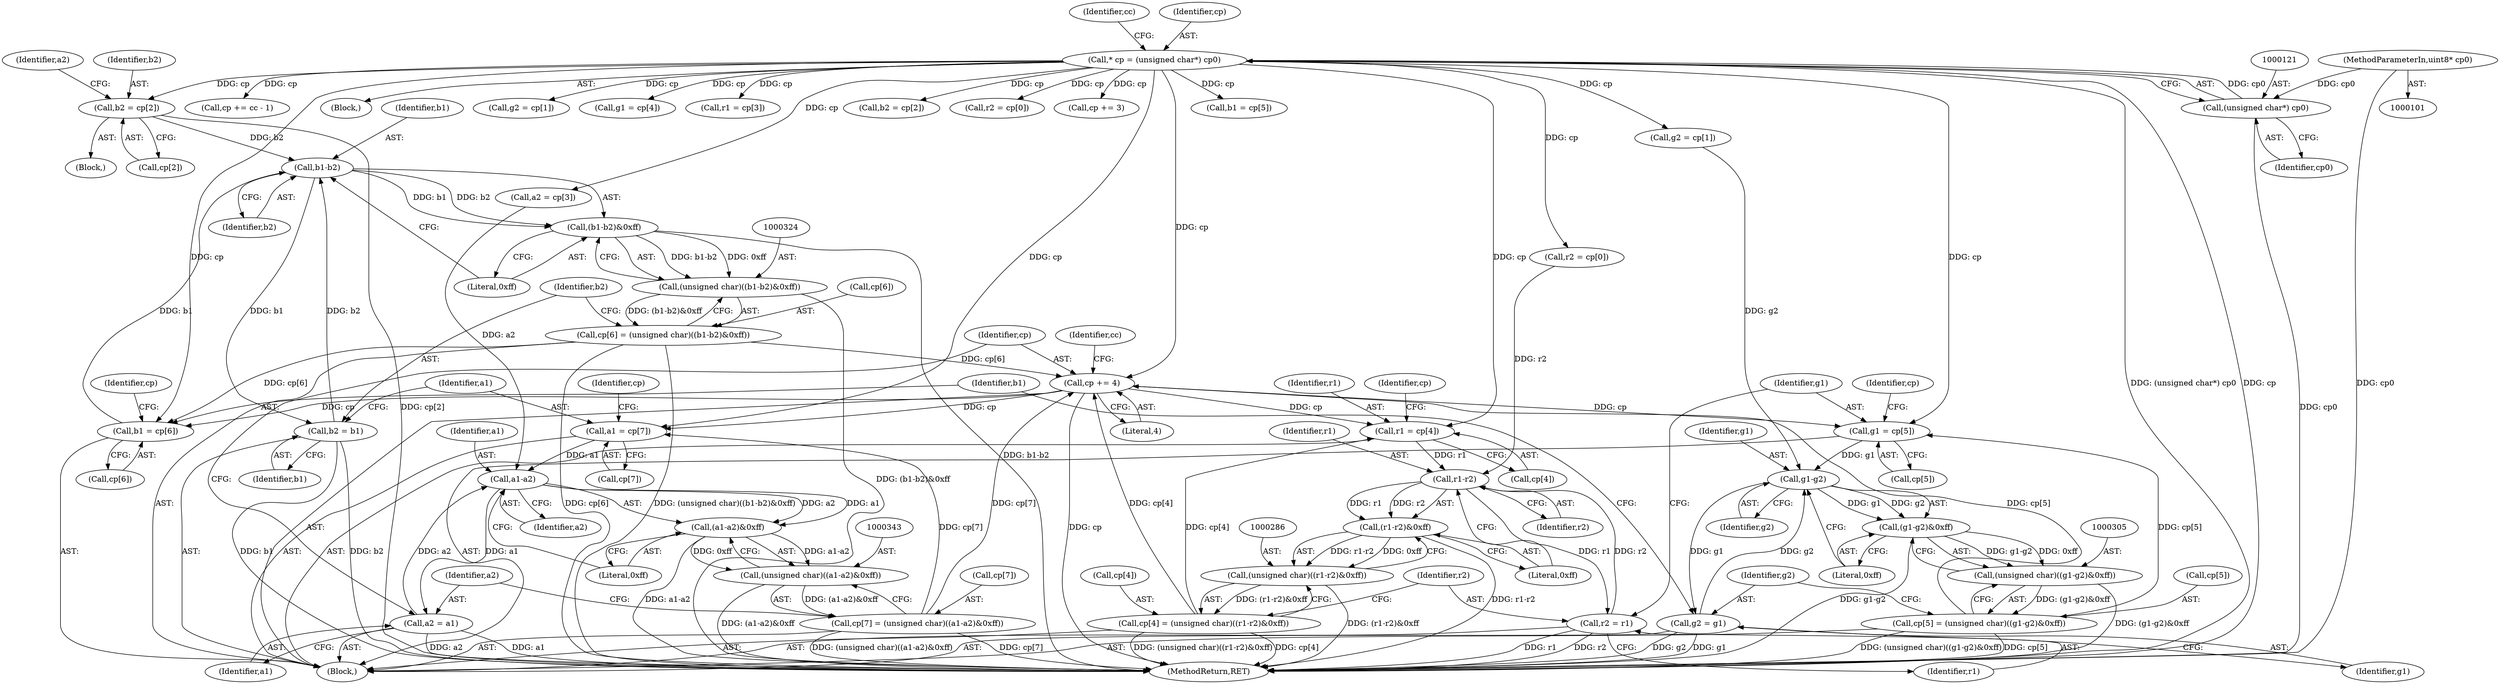 digraph "0_libtiff_3ca657a8793dd011bf869695d72ad31c779c3cc1_10@pointer" {
"1000263" [label="(Call,b2 = cp[2])"];
"1000118" [label="(Call,* cp = (unsigned char*) cp0)"];
"1000120" [label="(Call,(unsigned char*) cp0)"];
"1000103" [label="(MethodParameterIn,uint8* cp0)"];
"1000326" [label="(Call,b1-b2)"];
"1000325" [label="(Call,(b1-b2)&0xff)"];
"1000323" [label="(Call,(unsigned char)((b1-b2)&0xff))"];
"1000319" [label="(Call,cp[6] = (unsigned char)((b1-b2)&0xff))"];
"1000314" [label="(Call,b1 = cp[6])"];
"1000352" [label="(Call,cp += 4)"];
"1000276" [label="(Call,r1 = cp[4])"];
"1000288" [label="(Call,r1-r2)"];
"1000287" [label="(Call,(r1-r2)&0xff)"];
"1000285" [label="(Call,(unsigned char)((r1-r2)&0xff))"];
"1000281" [label="(Call,cp[4] = (unsigned char)((r1-r2)&0xff))"];
"1000292" [label="(Call,r2 = r1)"];
"1000295" [label="(Call,g1 = cp[5])"];
"1000307" [label="(Call,g1-g2)"];
"1000306" [label="(Call,(g1-g2)&0xff)"];
"1000304" [label="(Call,(unsigned char)((g1-g2)&0xff))"];
"1000300" [label="(Call,cp[5] = (unsigned char)((g1-g2)&0xff))"];
"1000311" [label="(Call,g2 = g1)"];
"1000333" [label="(Call,a1 = cp[7])"];
"1000345" [label="(Call,a1-a2)"];
"1000344" [label="(Call,(a1-a2)&0xff)"];
"1000342" [label="(Call,(unsigned char)((a1-a2)&0xff))"];
"1000338" [label="(Call,cp[7] = (unsigned char)((a1-a2)&0xff))"];
"1000349" [label="(Call,a2 = a1)"];
"1000330" [label="(Call,b2 = b1)"];
"1000345" [label="(Call,a1-a2)"];
"1000340" [label="(Identifier,cp)"];
"1000276" [label="(Call,r1 = cp[4])"];
"1000281" [label="(Call,cp[4] = (unsigned char)((r1-r2)&0xff))"];
"1000270" [label="(Identifier,a2)"];
"1000103" [label="(MethodParameterIn,uint8* cp0)"];
"1000105" [label="(Block,)"];
"1000251" [label="(Call,r2 = cp[0])"];
"1000162" [label="(Call,g2 = cp[1])"];
"1000314" [label="(Call,b1 = cp[6])"];
"1000351" [label="(Identifier,a1)"];
"1000194" [label="(Call,g1 = cp[4])"];
"1000175" [label="(Call,r1 = cp[3])"];
"1000122" [label="(Identifier,cp0)"];
"1000334" [label="(Identifier,a1)"];
"1000263" [label="(Call,b2 = cp[2])"];
"1000311" [label="(Call,g2 = g1)"];
"1000321" [label="(Identifier,cp)"];
"1000275" [label="(Block,)"];
"1000285" [label="(Call,(unsigned char)((r1-r2)&0xff))"];
"1000320" [label="(Call,cp[6])"];
"1000316" [label="(Call,cp[6])"];
"1000309" [label="(Identifier,g2)"];
"1000331" [label="(Identifier,b2)"];
"1000362" [label="(Call,cp += cc - 1)"];
"1000289" [label="(Identifier,r1)"];
"1000342" [label="(Call,(unsigned char)((a1-a2)&0xff))"];
"1000126" [label="(Identifier,cc)"];
"1000313" [label="(Identifier,g1)"];
"1000319" [label="(Call,cp[6] = (unsigned char)((b1-b2)&0xff))"];
"1000326" [label="(Call,b1-b2)"];
"1000168" [label="(Call,b2 = cp[2])"];
"1000357" [label="(Identifier,cc)"];
"1000304" [label="(Call,(unsigned char)((g1-g2)&0xff))"];
"1000156" [label="(Call,r2 = cp[0])"];
"1000269" [label="(Call,a2 = cp[3])"];
"1000312" [label="(Identifier,g2)"];
"1000315" [label="(Identifier,b1)"];
"1000338" [label="(Call,cp[7] = (unsigned char)((a1-a2)&0xff))"];
"1000297" [label="(Call,cp[5])"];
"1000350" [label="(Identifier,a2)"];
"1000328" [label="(Identifier,b2)"];
"1000295" [label="(Call,g1 = cp[5])"];
"1000327" [label="(Identifier,b1)"];
"1000332" [label="(Identifier,b1)"];
"1000278" [label="(Call,cp[4])"];
"1000333" [label="(Call,a1 = cp[7])"];
"1000277" [label="(Identifier,r1)"];
"1000294" [label="(Identifier,r1)"];
"1000282" [label="(Call,cp[4])"];
"1000292" [label="(Call,r2 = r1)"];
"1000232" [label="(Call,cp += 3)"];
"1000335" [label="(Call,cp[7])"];
"1000245" [label="(Block,)"];
"1000325" [label="(Call,(b1-b2)&0xff)"];
"1000308" [label="(Identifier,g1)"];
"1000118" [label="(Call,* cp = (unsigned char*) cp0)"];
"1000353" [label="(Identifier,cp)"];
"1000307" [label="(Call,g1-g2)"];
"1000119" [label="(Identifier,cp)"];
"1000120" [label="(Call,(unsigned char*) cp0)"];
"1000264" [label="(Identifier,b2)"];
"1000348" [label="(Literal,0xff)"];
"1000300" [label="(Call,cp[5] = (unsigned char)((g1-g2)&0xff))"];
"1000339" [label="(Call,cp[7])"];
"1000293" [label="(Identifier,r2)"];
"1000283" [label="(Identifier,cp)"];
"1000306" [label="(Call,(g1-g2)&0xff)"];
"1000301" [label="(Call,cp[5])"];
"1000346" [label="(Identifier,a1)"];
"1000349" [label="(Call,a2 = a1)"];
"1000330" [label="(Call,b2 = b1)"];
"1000354" [label="(Literal,4)"];
"1000393" [label="(MethodReturn,RET)"];
"1000329" [label="(Literal,0xff)"];
"1000296" [label="(Identifier,g1)"];
"1000290" [label="(Identifier,r2)"];
"1000352" [label="(Call,cp += 4)"];
"1000291" [label="(Literal,0xff)"];
"1000310" [label="(Literal,0xff)"];
"1000265" [label="(Call,cp[2])"];
"1000323" [label="(Call,(unsigned char)((b1-b2)&0xff))"];
"1000344" [label="(Call,(a1-a2)&0xff)"];
"1000213" [label="(Call,b1 = cp[5])"];
"1000347" [label="(Identifier,a2)"];
"1000302" [label="(Identifier,cp)"];
"1000257" [label="(Call,g2 = cp[1])"];
"1000287" [label="(Call,(r1-r2)&0xff)"];
"1000288" [label="(Call,r1-r2)"];
"1000263" -> "1000245"  [label="AST: "];
"1000263" -> "1000265"  [label="CFG: "];
"1000264" -> "1000263"  [label="AST: "];
"1000265" -> "1000263"  [label="AST: "];
"1000270" -> "1000263"  [label="CFG: "];
"1000263" -> "1000393"  [label="DDG: cp[2]"];
"1000118" -> "1000263"  [label="DDG: cp"];
"1000263" -> "1000326"  [label="DDG: b2"];
"1000118" -> "1000105"  [label="AST: "];
"1000118" -> "1000120"  [label="CFG: "];
"1000119" -> "1000118"  [label="AST: "];
"1000120" -> "1000118"  [label="AST: "];
"1000126" -> "1000118"  [label="CFG: "];
"1000118" -> "1000393"  [label="DDG: (unsigned char*) cp0"];
"1000118" -> "1000393"  [label="DDG: cp"];
"1000120" -> "1000118"  [label="DDG: cp0"];
"1000118" -> "1000156"  [label="DDG: cp"];
"1000118" -> "1000162"  [label="DDG: cp"];
"1000118" -> "1000168"  [label="DDG: cp"];
"1000118" -> "1000175"  [label="DDG: cp"];
"1000118" -> "1000194"  [label="DDG: cp"];
"1000118" -> "1000213"  [label="DDG: cp"];
"1000118" -> "1000232"  [label="DDG: cp"];
"1000118" -> "1000251"  [label="DDG: cp"];
"1000118" -> "1000257"  [label="DDG: cp"];
"1000118" -> "1000269"  [label="DDG: cp"];
"1000118" -> "1000276"  [label="DDG: cp"];
"1000118" -> "1000295"  [label="DDG: cp"];
"1000118" -> "1000314"  [label="DDG: cp"];
"1000118" -> "1000333"  [label="DDG: cp"];
"1000118" -> "1000352"  [label="DDG: cp"];
"1000118" -> "1000362"  [label="DDG: cp"];
"1000120" -> "1000122"  [label="CFG: "];
"1000121" -> "1000120"  [label="AST: "];
"1000122" -> "1000120"  [label="AST: "];
"1000120" -> "1000393"  [label="DDG: cp0"];
"1000103" -> "1000120"  [label="DDG: cp0"];
"1000103" -> "1000101"  [label="AST: "];
"1000103" -> "1000393"  [label="DDG: cp0"];
"1000326" -> "1000325"  [label="AST: "];
"1000326" -> "1000328"  [label="CFG: "];
"1000327" -> "1000326"  [label="AST: "];
"1000328" -> "1000326"  [label="AST: "];
"1000329" -> "1000326"  [label="CFG: "];
"1000326" -> "1000325"  [label="DDG: b1"];
"1000326" -> "1000325"  [label="DDG: b2"];
"1000314" -> "1000326"  [label="DDG: b1"];
"1000330" -> "1000326"  [label="DDG: b2"];
"1000326" -> "1000330"  [label="DDG: b1"];
"1000325" -> "1000323"  [label="AST: "];
"1000325" -> "1000329"  [label="CFG: "];
"1000329" -> "1000325"  [label="AST: "];
"1000323" -> "1000325"  [label="CFG: "];
"1000325" -> "1000393"  [label="DDG: b1-b2"];
"1000325" -> "1000323"  [label="DDG: b1-b2"];
"1000325" -> "1000323"  [label="DDG: 0xff"];
"1000323" -> "1000319"  [label="AST: "];
"1000324" -> "1000323"  [label="AST: "];
"1000319" -> "1000323"  [label="CFG: "];
"1000323" -> "1000393"  [label="DDG: (b1-b2)&0xff"];
"1000323" -> "1000319"  [label="DDG: (b1-b2)&0xff"];
"1000319" -> "1000275"  [label="AST: "];
"1000320" -> "1000319"  [label="AST: "];
"1000331" -> "1000319"  [label="CFG: "];
"1000319" -> "1000393"  [label="DDG: (unsigned char)((b1-b2)&0xff)"];
"1000319" -> "1000393"  [label="DDG: cp[6]"];
"1000319" -> "1000314"  [label="DDG: cp[6]"];
"1000319" -> "1000352"  [label="DDG: cp[6]"];
"1000314" -> "1000275"  [label="AST: "];
"1000314" -> "1000316"  [label="CFG: "];
"1000315" -> "1000314"  [label="AST: "];
"1000316" -> "1000314"  [label="AST: "];
"1000321" -> "1000314"  [label="CFG: "];
"1000352" -> "1000314"  [label="DDG: cp"];
"1000352" -> "1000275"  [label="AST: "];
"1000352" -> "1000354"  [label="CFG: "];
"1000353" -> "1000352"  [label="AST: "];
"1000354" -> "1000352"  [label="AST: "];
"1000357" -> "1000352"  [label="CFG: "];
"1000352" -> "1000393"  [label="DDG: cp"];
"1000352" -> "1000276"  [label="DDG: cp"];
"1000352" -> "1000295"  [label="DDG: cp"];
"1000352" -> "1000333"  [label="DDG: cp"];
"1000338" -> "1000352"  [label="DDG: cp[7]"];
"1000281" -> "1000352"  [label="DDG: cp[4]"];
"1000300" -> "1000352"  [label="DDG: cp[5]"];
"1000276" -> "1000275"  [label="AST: "];
"1000276" -> "1000278"  [label="CFG: "];
"1000277" -> "1000276"  [label="AST: "];
"1000278" -> "1000276"  [label="AST: "];
"1000283" -> "1000276"  [label="CFG: "];
"1000281" -> "1000276"  [label="DDG: cp[4]"];
"1000276" -> "1000288"  [label="DDG: r1"];
"1000288" -> "1000287"  [label="AST: "];
"1000288" -> "1000290"  [label="CFG: "];
"1000289" -> "1000288"  [label="AST: "];
"1000290" -> "1000288"  [label="AST: "];
"1000291" -> "1000288"  [label="CFG: "];
"1000288" -> "1000287"  [label="DDG: r1"];
"1000288" -> "1000287"  [label="DDG: r2"];
"1000292" -> "1000288"  [label="DDG: r2"];
"1000251" -> "1000288"  [label="DDG: r2"];
"1000288" -> "1000292"  [label="DDG: r1"];
"1000287" -> "1000285"  [label="AST: "];
"1000287" -> "1000291"  [label="CFG: "];
"1000291" -> "1000287"  [label="AST: "];
"1000285" -> "1000287"  [label="CFG: "];
"1000287" -> "1000393"  [label="DDG: r1-r2"];
"1000287" -> "1000285"  [label="DDG: r1-r2"];
"1000287" -> "1000285"  [label="DDG: 0xff"];
"1000285" -> "1000281"  [label="AST: "];
"1000286" -> "1000285"  [label="AST: "];
"1000281" -> "1000285"  [label="CFG: "];
"1000285" -> "1000393"  [label="DDG: (r1-r2)&0xff"];
"1000285" -> "1000281"  [label="DDG: (r1-r2)&0xff"];
"1000281" -> "1000275"  [label="AST: "];
"1000282" -> "1000281"  [label="AST: "];
"1000293" -> "1000281"  [label="CFG: "];
"1000281" -> "1000393"  [label="DDG: (unsigned char)((r1-r2)&0xff)"];
"1000281" -> "1000393"  [label="DDG: cp[4]"];
"1000292" -> "1000275"  [label="AST: "];
"1000292" -> "1000294"  [label="CFG: "];
"1000293" -> "1000292"  [label="AST: "];
"1000294" -> "1000292"  [label="AST: "];
"1000296" -> "1000292"  [label="CFG: "];
"1000292" -> "1000393"  [label="DDG: r1"];
"1000292" -> "1000393"  [label="DDG: r2"];
"1000295" -> "1000275"  [label="AST: "];
"1000295" -> "1000297"  [label="CFG: "];
"1000296" -> "1000295"  [label="AST: "];
"1000297" -> "1000295"  [label="AST: "];
"1000302" -> "1000295"  [label="CFG: "];
"1000300" -> "1000295"  [label="DDG: cp[5]"];
"1000295" -> "1000307"  [label="DDG: g1"];
"1000307" -> "1000306"  [label="AST: "];
"1000307" -> "1000309"  [label="CFG: "];
"1000308" -> "1000307"  [label="AST: "];
"1000309" -> "1000307"  [label="AST: "];
"1000310" -> "1000307"  [label="CFG: "];
"1000307" -> "1000306"  [label="DDG: g1"];
"1000307" -> "1000306"  [label="DDG: g2"];
"1000311" -> "1000307"  [label="DDG: g2"];
"1000257" -> "1000307"  [label="DDG: g2"];
"1000307" -> "1000311"  [label="DDG: g1"];
"1000306" -> "1000304"  [label="AST: "];
"1000306" -> "1000310"  [label="CFG: "];
"1000310" -> "1000306"  [label="AST: "];
"1000304" -> "1000306"  [label="CFG: "];
"1000306" -> "1000393"  [label="DDG: g1-g2"];
"1000306" -> "1000304"  [label="DDG: g1-g2"];
"1000306" -> "1000304"  [label="DDG: 0xff"];
"1000304" -> "1000300"  [label="AST: "];
"1000305" -> "1000304"  [label="AST: "];
"1000300" -> "1000304"  [label="CFG: "];
"1000304" -> "1000393"  [label="DDG: (g1-g2)&0xff"];
"1000304" -> "1000300"  [label="DDG: (g1-g2)&0xff"];
"1000300" -> "1000275"  [label="AST: "];
"1000301" -> "1000300"  [label="AST: "];
"1000312" -> "1000300"  [label="CFG: "];
"1000300" -> "1000393"  [label="DDG: (unsigned char)((g1-g2)&0xff)"];
"1000300" -> "1000393"  [label="DDG: cp[5]"];
"1000311" -> "1000275"  [label="AST: "];
"1000311" -> "1000313"  [label="CFG: "];
"1000312" -> "1000311"  [label="AST: "];
"1000313" -> "1000311"  [label="AST: "];
"1000315" -> "1000311"  [label="CFG: "];
"1000311" -> "1000393"  [label="DDG: g2"];
"1000311" -> "1000393"  [label="DDG: g1"];
"1000333" -> "1000275"  [label="AST: "];
"1000333" -> "1000335"  [label="CFG: "];
"1000334" -> "1000333"  [label="AST: "];
"1000335" -> "1000333"  [label="AST: "];
"1000340" -> "1000333"  [label="CFG: "];
"1000338" -> "1000333"  [label="DDG: cp[7]"];
"1000333" -> "1000345"  [label="DDG: a1"];
"1000345" -> "1000344"  [label="AST: "];
"1000345" -> "1000347"  [label="CFG: "];
"1000346" -> "1000345"  [label="AST: "];
"1000347" -> "1000345"  [label="AST: "];
"1000348" -> "1000345"  [label="CFG: "];
"1000345" -> "1000344"  [label="DDG: a1"];
"1000345" -> "1000344"  [label="DDG: a2"];
"1000349" -> "1000345"  [label="DDG: a2"];
"1000269" -> "1000345"  [label="DDG: a2"];
"1000345" -> "1000349"  [label="DDG: a1"];
"1000344" -> "1000342"  [label="AST: "];
"1000344" -> "1000348"  [label="CFG: "];
"1000348" -> "1000344"  [label="AST: "];
"1000342" -> "1000344"  [label="CFG: "];
"1000344" -> "1000393"  [label="DDG: a1-a2"];
"1000344" -> "1000342"  [label="DDG: a1-a2"];
"1000344" -> "1000342"  [label="DDG: 0xff"];
"1000342" -> "1000338"  [label="AST: "];
"1000343" -> "1000342"  [label="AST: "];
"1000338" -> "1000342"  [label="CFG: "];
"1000342" -> "1000393"  [label="DDG: (a1-a2)&0xff"];
"1000342" -> "1000338"  [label="DDG: (a1-a2)&0xff"];
"1000338" -> "1000275"  [label="AST: "];
"1000339" -> "1000338"  [label="AST: "];
"1000350" -> "1000338"  [label="CFG: "];
"1000338" -> "1000393"  [label="DDG: cp[7]"];
"1000338" -> "1000393"  [label="DDG: (unsigned char)((a1-a2)&0xff)"];
"1000349" -> "1000275"  [label="AST: "];
"1000349" -> "1000351"  [label="CFG: "];
"1000350" -> "1000349"  [label="AST: "];
"1000351" -> "1000349"  [label="AST: "];
"1000353" -> "1000349"  [label="CFG: "];
"1000349" -> "1000393"  [label="DDG: a1"];
"1000349" -> "1000393"  [label="DDG: a2"];
"1000330" -> "1000275"  [label="AST: "];
"1000330" -> "1000332"  [label="CFG: "];
"1000331" -> "1000330"  [label="AST: "];
"1000332" -> "1000330"  [label="AST: "];
"1000334" -> "1000330"  [label="CFG: "];
"1000330" -> "1000393"  [label="DDG: b2"];
"1000330" -> "1000393"  [label="DDG: b1"];
}
